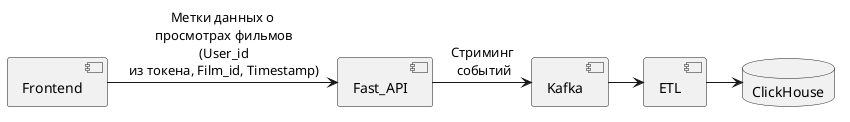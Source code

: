 @startuml
skinparam componentStyle uml2
component Frontend
component Fast_API
component Kafka
database ClickHouse
component ETL

Frontend -> Fast_API: Метки данных о\n просмотрах фильмов\n (User_id\n из токена, Film_id, Timestamp)
Fast_API -> Kafka: Стриминг\n событий
Kafka -> ETL
ETL -> ClickHouse
@enduml